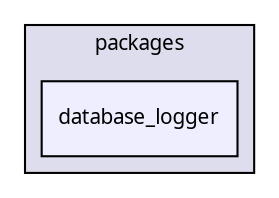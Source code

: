 digraph "packages/database/packages/database_logger/" {
  compound=true
  node [ fontsize="10", fontname="FreeSans.ttf"];
  edge [ labelfontsize="10", labelfontname="FreeSans.ttf"];
  subgraph clusterdir_9e29d43dd7407de83abd117b75b27387 {
    graph [ bgcolor="#ddddee", pencolor="black", label="packages" fontname="FreeSans.ttf", fontsize="10", URL="dir_9e29d43dd7407de83abd117b75b27387.html"]
  dir_882052b3aadce956b0fadc8d29a7c1c2 [shape=box, label="database_logger", style="filled", fillcolor="#eeeeff", pencolor="black", URL="dir_882052b3aadce956b0fadc8d29a7c1c2.html"];
  }
}
